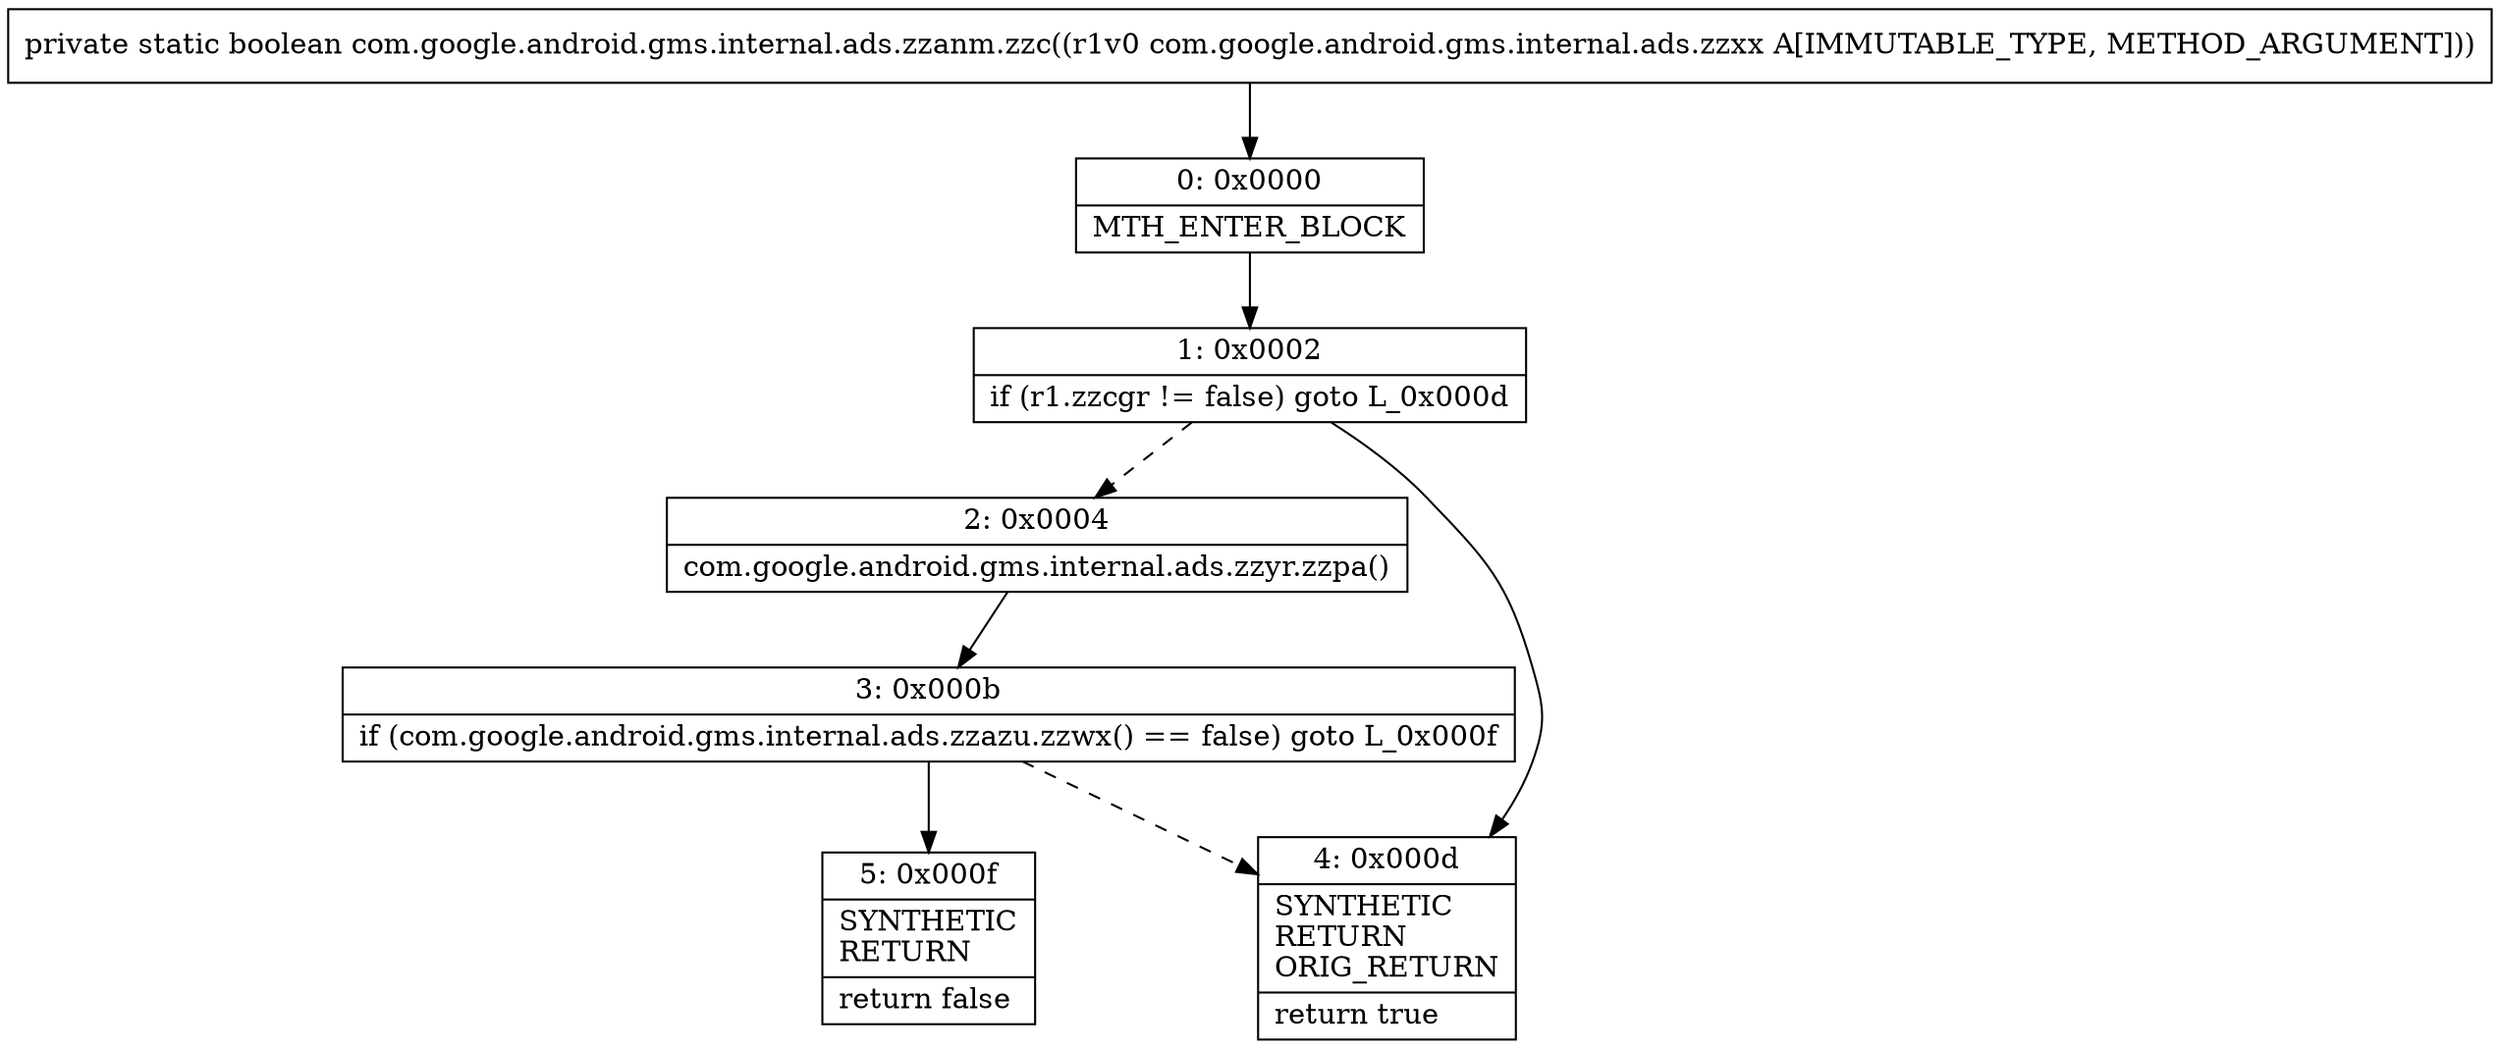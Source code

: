 digraph "CFG forcom.google.android.gms.internal.ads.zzanm.zzc(Lcom\/google\/android\/gms\/internal\/ads\/zzxx;)Z" {
Node_0 [shape=record,label="{0\:\ 0x0000|MTH_ENTER_BLOCK\l}"];
Node_1 [shape=record,label="{1\:\ 0x0002|if (r1.zzcgr != false) goto L_0x000d\l}"];
Node_2 [shape=record,label="{2\:\ 0x0004|com.google.android.gms.internal.ads.zzyr.zzpa()\l}"];
Node_3 [shape=record,label="{3\:\ 0x000b|if (com.google.android.gms.internal.ads.zzazu.zzwx() == false) goto L_0x000f\l}"];
Node_4 [shape=record,label="{4\:\ 0x000d|SYNTHETIC\lRETURN\lORIG_RETURN\l|return true\l}"];
Node_5 [shape=record,label="{5\:\ 0x000f|SYNTHETIC\lRETURN\l|return false\l}"];
MethodNode[shape=record,label="{private static boolean com.google.android.gms.internal.ads.zzanm.zzc((r1v0 com.google.android.gms.internal.ads.zzxx A[IMMUTABLE_TYPE, METHOD_ARGUMENT])) }"];
MethodNode -> Node_0;
Node_0 -> Node_1;
Node_1 -> Node_2[style=dashed];
Node_1 -> Node_4;
Node_2 -> Node_3;
Node_3 -> Node_4[style=dashed];
Node_3 -> Node_5;
}

